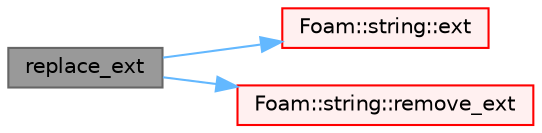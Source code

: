 digraph "replace_ext"
{
 // LATEX_PDF_SIZE
  bgcolor="transparent";
  edge [fontname=Helvetica,fontsize=10,labelfontname=Helvetica,labelfontsize=10];
  node [fontname=Helvetica,fontsize=10,shape=box,height=0.2,width=0.4];
  rankdir="LR";
  Node1 [id="Node000001",label="replace_ext",height=0.2,width=0.4,color="gray40", fillcolor="grey60", style="filled", fontcolor="black",tooltip=" "];
  Node1 -> Node2 [id="edge1_Node000001_Node000002",color="steelblue1",style="solid",tooltip=" "];
  Node2 [id="Node000002",label="Foam::string::ext",height=0.2,width=0.4,color="red", fillcolor="#FFF0F0", style="filled",URL="$classFoam_1_1string.html#aa9025b0a516ed5b621e9afd6c493da4d",tooltip=" "];
  Node1 -> Node4 [id="edge2_Node000001_Node000004",color="steelblue1",style="solid",tooltip=" "];
  Node4 [id="Node000004",label="Foam::string::remove_ext",height=0.2,width=0.4,color="red", fillcolor="#FFF0F0", style="filled",URL="$classFoam_1_1string.html#a255fa35f1ff6e9eb2d6ff5b66d12881f",tooltip=" "];
}
